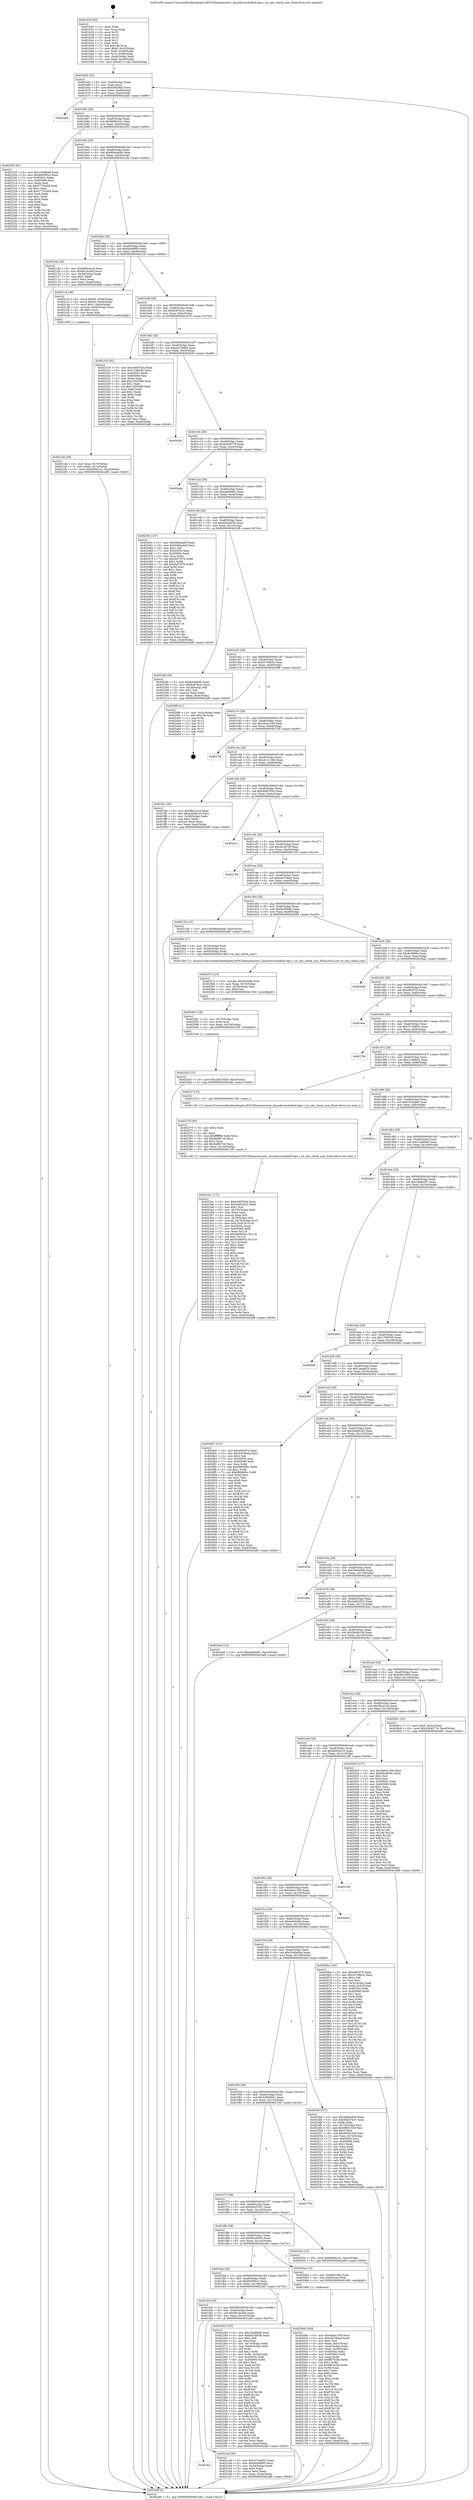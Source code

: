 digraph "0x401b30" {
  label = "0x401b30 (/mnt/c/Users/mathe/Desktop/tcc/POCII/binaries/extr_linuxdrivershidhid-alps.c_t4_calc_check_sum_Final-ollvm.out::main(0))"
  labelloc = "t"
  node[shape=record]

  Entry [label="",width=0.3,height=0.3,shape=circle,fillcolor=black,style=filled]
  "0x401b62" [label="{
     0x401b62 [32]\l
     | [instrs]\l
     &nbsp;&nbsp;0x401b62 \<+6\>: mov -0xa4(%rbp),%eax\l
     &nbsp;&nbsp;0x401b68 \<+2\>: mov %eax,%ecx\l
     &nbsp;&nbsp;0x401b6a \<+6\>: sub $0x82f628d3,%ecx\l
     &nbsp;&nbsp;0x401b70 \<+6\>: mov %eax,-0xa8(%rbp)\l
     &nbsp;&nbsp;0x401b76 \<+6\>: mov %ecx,-0xac(%rbp)\l
     &nbsp;&nbsp;0x401b7c \<+6\>: je 0000000000402ab0 \<main+0xf80\>\l
  }"]
  "0x402ab0" [label="{
     0x402ab0\l
  }", style=dashed]
  "0x401b82" [label="{
     0x401b82 [28]\l
     | [instrs]\l
     &nbsp;&nbsp;0x401b82 \<+5\>: jmp 0000000000401b87 \<main+0x57\>\l
     &nbsp;&nbsp;0x401b87 \<+6\>: mov -0xa8(%rbp),%eax\l
     &nbsp;&nbsp;0x401b8d \<+5\>: sub $0x86f4b1e1,%eax\l
     &nbsp;&nbsp;0x401b92 \<+6\>: mov %eax,-0xb0(%rbp)\l
     &nbsp;&nbsp;0x401b98 \<+6\>: je 0000000000402205 \<main+0x6d5\>\l
  }"]
  Exit [label="",width=0.3,height=0.3,shape=circle,fillcolor=black,style=filled,peripheries=2]
  "0x402205" [label="{
     0x402205 [91]\l
     | [instrs]\l
     &nbsp;&nbsp;0x402205 \<+5\>: mov $0x15adfba8,%eax\l
     &nbsp;&nbsp;0x40220a \<+5\>: mov $0x60d5f91e,%ecx\l
     &nbsp;&nbsp;0x40220f \<+7\>: mov 0x40505c,%edx\l
     &nbsp;&nbsp;0x402216 \<+7\>: mov 0x405060,%esi\l
     &nbsp;&nbsp;0x40221d \<+2\>: mov %edx,%edi\l
     &nbsp;&nbsp;0x40221f \<+6\>: sub $0x57702408,%edi\l
     &nbsp;&nbsp;0x402225 \<+3\>: sub $0x1,%edi\l
     &nbsp;&nbsp;0x402228 \<+6\>: add $0x57702408,%edi\l
     &nbsp;&nbsp;0x40222e \<+3\>: imul %edi,%edx\l
     &nbsp;&nbsp;0x402231 \<+3\>: and $0x1,%edx\l
     &nbsp;&nbsp;0x402234 \<+3\>: cmp $0x0,%edx\l
     &nbsp;&nbsp;0x402237 \<+4\>: sete %r8b\l
     &nbsp;&nbsp;0x40223b \<+3\>: cmp $0xa,%esi\l
     &nbsp;&nbsp;0x40223e \<+4\>: setl %r9b\l
     &nbsp;&nbsp;0x402242 \<+3\>: mov %r8b,%r10b\l
     &nbsp;&nbsp;0x402245 \<+3\>: and %r9b,%r10b\l
     &nbsp;&nbsp;0x402248 \<+3\>: xor %r9b,%r8b\l
     &nbsp;&nbsp;0x40224b \<+3\>: or %r8b,%r10b\l
     &nbsp;&nbsp;0x40224e \<+4\>: test $0x1,%r10b\l
     &nbsp;&nbsp;0x402252 \<+3\>: cmovne %ecx,%eax\l
     &nbsp;&nbsp;0x402255 \<+6\>: mov %eax,-0xa4(%rbp)\l
     &nbsp;&nbsp;0x40225b \<+5\>: jmp 0000000000402af8 \<main+0xfc8\>\l
  }"]
  "0x401b9e" [label="{
     0x401b9e [28]\l
     | [instrs]\l
     &nbsp;&nbsp;0x401b9e \<+5\>: jmp 0000000000401ba3 \<main+0x73\>\l
     &nbsp;&nbsp;0x401ba3 \<+6\>: mov -0xa8(%rbp),%eax\l
     &nbsp;&nbsp;0x401ba9 \<+5\>: sub $0x96dca6d6,%eax\l
     &nbsp;&nbsp;0x401bae \<+6\>: mov %eax,-0xb4(%rbp)\l
     &nbsp;&nbsp;0x401bb4 \<+6\>: je 000000000040216a \<main+0x63a\>\l
  }"]
  "0x4025a3" [label="{
     0x4025a3 [15]\l
     | [instrs]\l
     &nbsp;&nbsp;0x4025a3 \<+10\>: movl $0x2dd15926,-0xa4(%rbp)\l
     &nbsp;&nbsp;0x4025ad \<+5\>: jmp 0000000000402af8 \<main+0xfc8\>\l
  }"]
  "0x40216a" [label="{
     0x40216a [30]\l
     | [instrs]\l
     &nbsp;&nbsp;0x40216a \<+5\>: mov $0x46854a16,%eax\l
     &nbsp;&nbsp;0x40216f \<+5\>: mov $0x661dcd4b,%ecx\l
     &nbsp;&nbsp;0x402174 \<+3\>: mov -0x34(%rbp),%edx\l
     &nbsp;&nbsp;0x402177 \<+3\>: cmp $0x1,%edx\l
     &nbsp;&nbsp;0x40217a \<+3\>: cmovl %ecx,%eax\l
     &nbsp;&nbsp;0x40217d \<+6\>: mov %eax,-0xa4(%rbp)\l
     &nbsp;&nbsp;0x402183 \<+5\>: jmp 0000000000402af8 \<main+0xfc8\>\l
  }"]
  "0x401bba" [label="{
     0x401bba [28]\l
     | [instrs]\l
     &nbsp;&nbsp;0x401bba \<+5\>: jmp 0000000000401bbf \<main+0x8f\>\l
     &nbsp;&nbsp;0x401bbf \<+6\>: mov -0xa8(%rbp),%eax\l
     &nbsp;&nbsp;0x401bc5 \<+5\>: sub $0x9a096f00,%eax\l
     &nbsp;&nbsp;0x401bca \<+6\>: mov %eax,-0xb8(%rbp)\l
     &nbsp;&nbsp;0x401bd0 \<+6\>: je 00000000004021c4 \<main+0x694\>\l
  }"]
  "0x402591" [label="{
     0x402591 [18]\l
     | [instrs]\l
     &nbsp;&nbsp;0x402591 \<+4\>: mov -0x70(%rbp),%rdx\l
     &nbsp;&nbsp;0x402595 \<+3\>: mov %rdx,%rdi\l
     &nbsp;&nbsp;0x402598 \<+6\>: mov %eax,-0x154(%rbp)\l
     &nbsp;&nbsp;0x40259e \<+5\>: call 0000000000401030 \<free@plt\>\l
     | [calls]\l
     &nbsp;&nbsp;0x401030 \{1\} (unknown)\l
  }"]
  "0x4021c4" [label="{
     0x4021c4 [39]\l
     | [instrs]\l
     &nbsp;&nbsp;0x4021c4 \<+8\>: movq $0x64,-0x58(%rbp)\l
     &nbsp;&nbsp;0x4021cc \<+8\>: movq $0x64,-0x60(%rbp)\l
     &nbsp;&nbsp;0x4021d4 \<+7\>: movl $0x1,-0x64(%rbp)\l
     &nbsp;&nbsp;0x4021db \<+4\>: movslq -0x64(%rbp),%rax\l
     &nbsp;&nbsp;0x4021df \<+4\>: shl $0x3,%rax\l
     &nbsp;&nbsp;0x4021e3 \<+3\>: mov %rax,%rdi\l
     &nbsp;&nbsp;0x4021e6 \<+5\>: call 0000000000401050 \<malloc@plt\>\l
     | [calls]\l
     &nbsp;&nbsp;0x401050 \{1\} (unknown)\l
  }"]
  "0x401bd6" [label="{
     0x401bd6 [28]\l
     | [instrs]\l
     &nbsp;&nbsp;0x401bd6 \<+5\>: jmp 0000000000401bdb \<main+0xab\>\l
     &nbsp;&nbsp;0x401bdb \<+6\>: mov -0xa8(%rbp),%eax\l
     &nbsp;&nbsp;0x401be1 \<+5\>: sub $0x9c876cec,%eax\l
     &nbsp;&nbsp;0x401be6 \<+6\>: mov %eax,-0xbc(%rbp)\l
     &nbsp;&nbsp;0x401bec \<+6\>: je 0000000000402319 \<main+0x7e9\>\l
  }"]
  "0x40257a" [label="{
     0x40257a [23]\l
     | [instrs]\l
     &nbsp;&nbsp;0x40257a \<+10\>: movabs $0x4030d6,%rdi\l
     &nbsp;&nbsp;0x402584 \<+3\>: mov %eax,-0x78(%rbp)\l
     &nbsp;&nbsp;0x402587 \<+3\>: mov -0x78(%rbp),%esi\l
     &nbsp;&nbsp;0x40258a \<+2\>: mov $0x0,%al\l
     &nbsp;&nbsp;0x40258c \<+5\>: call 0000000000401040 \<printf@plt\>\l
     | [calls]\l
     &nbsp;&nbsp;0x401040 \{1\} (unknown)\l
  }"]
  "0x402319" [label="{
     0x402319 [91]\l
     | [instrs]\l
     &nbsp;&nbsp;0x402319 \<+5\>: mov $0xcb9d7634,%eax\l
     &nbsp;&nbsp;0x40231e \<+5\>: mov $0x110e9cf2,%ecx\l
     &nbsp;&nbsp;0x402323 \<+7\>: mov 0x40505c,%edx\l
     &nbsp;&nbsp;0x40232a \<+7\>: mov 0x405060,%esi\l
     &nbsp;&nbsp;0x402331 \<+2\>: mov %edx,%edi\l
     &nbsp;&nbsp;0x402333 \<+6\>: add $0x13f20388,%edi\l
     &nbsp;&nbsp;0x402339 \<+3\>: sub $0x1,%edi\l
     &nbsp;&nbsp;0x40233c \<+6\>: sub $0x13f20388,%edi\l
     &nbsp;&nbsp;0x402342 \<+3\>: imul %edi,%edx\l
     &nbsp;&nbsp;0x402345 \<+3\>: and $0x1,%edx\l
     &nbsp;&nbsp;0x402348 \<+3\>: cmp $0x0,%edx\l
     &nbsp;&nbsp;0x40234b \<+4\>: sete %r8b\l
     &nbsp;&nbsp;0x40234f \<+3\>: cmp $0xa,%esi\l
     &nbsp;&nbsp;0x402352 \<+4\>: setl %r9b\l
     &nbsp;&nbsp;0x402356 \<+3\>: mov %r8b,%r10b\l
     &nbsp;&nbsp;0x402359 \<+3\>: and %r9b,%r10b\l
     &nbsp;&nbsp;0x40235c \<+3\>: xor %r9b,%r8b\l
     &nbsp;&nbsp;0x40235f \<+3\>: or %r8b,%r10b\l
     &nbsp;&nbsp;0x402362 \<+4\>: test $0x1,%r10b\l
     &nbsp;&nbsp;0x402366 \<+3\>: cmovne %ecx,%eax\l
     &nbsp;&nbsp;0x402369 \<+6\>: mov %eax,-0xa4(%rbp)\l
     &nbsp;&nbsp;0x40236f \<+5\>: jmp 0000000000402af8 \<main+0xfc8\>\l
  }"]
  "0x401bf2" [label="{
     0x401bf2 [28]\l
     | [instrs]\l
     &nbsp;&nbsp;0x401bf2 \<+5\>: jmp 0000000000401bf7 \<main+0xc7\>\l
     &nbsp;&nbsp;0x401bf7 \<+6\>: mov -0xa8(%rbp),%eax\l
     &nbsp;&nbsp;0x401bfd \<+5\>: sub $0xa2e79d9d,%eax\l
     &nbsp;&nbsp;0x401c02 \<+6\>: mov %eax,-0xc0(%rbp)\l
     &nbsp;&nbsp;0x401c08 \<+6\>: je 0000000000402626 \<main+0xaf6\>\l
  }"]
  "0x4023a1" [label="{
     0x4023a1 [172]\l
     | [instrs]\l
     &nbsp;&nbsp;0x4023a1 \<+5\>: mov $0xcb9d7634,%ecx\l
     &nbsp;&nbsp;0x4023a6 \<+5\>: mov $0x2a602522,%edx\l
     &nbsp;&nbsp;0x4023ab \<+3\>: mov $0x1,%sil\l
     &nbsp;&nbsp;0x4023ae \<+6\>: mov -0x150(%rbp),%edi\l
     &nbsp;&nbsp;0x4023b4 \<+3\>: imul %eax,%edi\l
     &nbsp;&nbsp;0x4023b7 \<+3\>: movslq %edi,%r8\l
     &nbsp;&nbsp;0x4023ba \<+4\>: mov -0x70(%rbp),%r9\l
     &nbsp;&nbsp;0x4023be \<+4\>: movslq -0x74(%rbp),%r10\l
     &nbsp;&nbsp;0x4023c2 \<+4\>: mov %r8,(%r9,%r10,8)\l
     &nbsp;&nbsp;0x4023c6 \<+7\>: mov 0x40505c,%eax\l
     &nbsp;&nbsp;0x4023cd \<+7\>: mov 0x405060,%edi\l
     &nbsp;&nbsp;0x4023d4 \<+3\>: mov %eax,%r11d\l
     &nbsp;&nbsp;0x4023d7 \<+7\>: sub $0x5ed80b2c,%r11d\l
     &nbsp;&nbsp;0x4023de \<+4\>: sub $0x1,%r11d\l
     &nbsp;&nbsp;0x4023e2 \<+7\>: add $0x5ed80b2c,%r11d\l
     &nbsp;&nbsp;0x4023e9 \<+4\>: imul %r11d,%eax\l
     &nbsp;&nbsp;0x4023ed \<+3\>: and $0x1,%eax\l
     &nbsp;&nbsp;0x4023f0 \<+3\>: cmp $0x0,%eax\l
     &nbsp;&nbsp;0x4023f3 \<+3\>: sete %bl\l
     &nbsp;&nbsp;0x4023f6 \<+3\>: cmp $0xa,%edi\l
     &nbsp;&nbsp;0x4023f9 \<+4\>: setl %r14b\l
     &nbsp;&nbsp;0x4023fd \<+3\>: mov %bl,%r15b\l
     &nbsp;&nbsp;0x402400 \<+4\>: xor $0xff,%r15b\l
     &nbsp;&nbsp;0x402404 \<+3\>: mov %r14b,%r12b\l
     &nbsp;&nbsp;0x402407 \<+4\>: xor $0xff,%r12b\l
     &nbsp;&nbsp;0x40240b \<+4\>: xor $0x1,%sil\l
     &nbsp;&nbsp;0x40240f \<+3\>: mov %r15b,%r13b\l
     &nbsp;&nbsp;0x402412 \<+4\>: and $0xff,%r13b\l
     &nbsp;&nbsp;0x402416 \<+3\>: and %sil,%bl\l
     &nbsp;&nbsp;0x402419 \<+3\>: mov %r12b,%al\l
     &nbsp;&nbsp;0x40241c \<+2\>: and $0xff,%al\l
     &nbsp;&nbsp;0x40241e \<+3\>: and %sil,%r14b\l
     &nbsp;&nbsp;0x402421 \<+3\>: or %bl,%r13b\l
     &nbsp;&nbsp;0x402424 \<+3\>: or %r14b,%al\l
     &nbsp;&nbsp;0x402427 \<+3\>: xor %al,%r13b\l
     &nbsp;&nbsp;0x40242a \<+3\>: or %r12b,%r15b\l
     &nbsp;&nbsp;0x40242d \<+4\>: xor $0xff,%r15b\l
     &nbsp;&nbsp;0x402431 \<+4\>: or $0x1,%sil\l
     &nbsp;&nbsp;0x402435 \<+3\>: and %sil,%r15b\l
     &nbsp;&nbsp;0x402438 \<+3\>: or %r15b,%r13b\l
     &nbsp;&nbsp;0x40243b \<+4\>: test $0x1,%r13b\l
     &nbsp;&nbsp;0x40243f \<+3\>: cmovne %edx,%ecx\l
     &nbsp;&nbsp;0x402442 \<+6\>: mov %ecx,-0xa4(%rbp)\l
     &nbsp;&nbsp;0x402448 \<+5\>: jmp 0000000000402af8 \<main+0xfc8\>\l
  }"]
  "0x402626" [label="{
     0x402626\l
  }", style=dashed]
  "0x401c0e" [label="{
     0x401c0e [28]\l
     | [instrs]\l
     &nbsp;&nbsp;0x401c0e \<+5\>: jmp 0000000000401c13 \<main+0xe3\>\l
     &nbsp;&nbsp;0x401c13 \<+6\>: mov -0xa8(%rbp),%eax\l
     &nbsp;&nbsp;0x401c19 \<+5\>: sub $0xaa50d719,%eax\l
     &nbsp;&nbsp;0x401c1e \<+6\>: mov %eax,-0xc4(%rbp)\l
     &nbsp;&nbsp;0x401c24 \<+6\>: je 0000000000402ada \<main+0xfaa\>\l
  }"]
  "0x402379" [label="{
     0x402379 [40]\l
     | [instrs]\l
     &nbsp;&nbsp;0x402379 \<+5\>: mov $0x2,%ecx\l
     &nbsp;&nbsp;0x40237e \<+1\>: cltd\l
     &nbsp;&nbsp;0x40237f \<+2\>: idiv %ecx\l
     &nbsp;&nbsp;0x402381 \<+6\>: imul $0xfffffffe,%edx,%ecx\l
     &nbsp;&nbsp;0x402387 \<+6\>: sub $0x8af9b7cd,%ecx\l
     &nbsp;&nbsp;0x40238d \<+3\>: add $0x1,%ecx\l
     &nbsp;&nbsp;0x402390 \<+6\>: add $0x8af9b7cd,%ecx\l
     &nbsp;&nbsp;0x402396 \<+6\>: mov %ecx,-0x150(%rbp)\l
     &nbsp;&nbsp;0x40239c \<+5\>: call 0000000000401160 \<next_i\>\l
     | [calls]\l
     &nbsp;&nbsp;0x401160 \{1\} (/mnt/c/Users/mathe/Desktop/tcc/POCII/binaries/extr_linuxdrivershidhid-alps.c_t4_calc_check_sum_Final-ollvm.out::next_i)\l
  }"]
  "0x402ada" [label="{
     0x402ada\l
  }", style=dashed]
  "0x401c2a" [label="{
     0x401c2a [28]\l
     | [instrs]\l
     &nbsp;&nbsp;0x401c2a \<+5\>: jmp 0000000000401c2f \<main+0xff\>\l
     &nbsp;&nbsp;0x401c2f \<+6\>: mov -0xa8(%rbp),%eax\l
     &nbsp;&nbsp;0x401c35 \<+5\>: sub $0xafab9401,%eax\l
     &nbsp;&nbsp;0x401c3a \<+6\>: mov %eax,-0xc8(%rbp)\l
     &nbsp;&nbsp;0x401c40 \<+6\>: je 000000000040245c \<main+0x92c\>\l
  }"]
  "0x4021eb" [label="{
     0x4021eb [26]\l
     | [instrs]\l
     &nbsp;&nbsp;0x4021eb \<+4\>: mov %rax,-0x70(%rbp)\l
     &nbsp;&nbsp;0x4021ef \<+7\>: movl $0x0,-0x74(%rbp)\l
     &nbsp;&nbsp;0x4021f6 \<+10\>: movl $0x86f4b1e1,-0xa4(%rbp)\l
     &nbsp;&nbsp;0x402200 \<+5\>: jmp 0000000000402af8 \<main+0xfc8\>\l
  }"]
  "0x40245c" [label="{
     0x40245c [147]\l
     | [instrs]\l
     &nbsp;&nbsp;0x40245c \<+5\>: mov $0x2664a490,%eax\l
     &nbsp;&nbsp;0x402461 \<+5\>: mov $0x50d0a4bd,%ecx\l
     &nbsp;&nbsp;0x402466 \<+2\>: mov $0x1,%dl\l
     &nbsp;&nbsp;0x402468 \<+7\>: mov 0x40505c,%esi\l
     &nbsp;&nbsp;0x40246f \<+7\>: mov 0x405060,%edi\l
     &nbsp;&nbsp;0x402476 \<+3\>: mov %esi,%r8d\l
     &nbsp;&nbsp;0x402479 \<+7\>: sub $0x2bf72f7b,%r8d\l
     &nbsp;&nbsp;0x402480 \<+4\>: sub $0x1,%r8d\l
     &nbsp;&nbsp;0x402484 \<+7\>: add $0x2bf72f7b,%r8d\l
     &nbsp;&nbsp;0x40248b \<+4\>: imul %r8d,%esi\l
     &nbsp;&nbsp;0x40248f \<+3\>: and $0x1,%esi\l
     &nbsp;&nbsp;0x402492 \<+3\>: cmp $0x0,%esi\l
     &nbsp;&nbsp;0x402495 \<+4\>: sete %r9b\l
     &nbsp;&nbsp;0x402499 \<+3\>: cmp $0xa,%edi\l
     &nbsp;&nbsp;0x40249c \<+4\>: setl %r10b\l
     &nbsp;&nbsp;0x4024a0 \<+3\>: mov %r9b,%r11b\l
     &nbsp;&nbsp;0x4024a3 \<+4\>: xor $0xff,%r11b\l
     &nbsp;&nbsp;0x4024a7 \<+3\>: mov %r10b,%bl\l
     &nbsp;&nbsp;0x4024aa \<+3\>: xor $0xff,%bl\l
     &nbsp;&nbsp;0x4024ad \<+3\>: xor $0x1,%dl\l
     &nbsp;&nbsp;0x4024b0 \<+3\>: mov %r11b,%r14b\l
     &nbsp;&nbsp;0x4024b3 \<+4\>: and $0xff,%r14b\l
     &nbsp;&nbsp;0x4024b7 \<+3\>: and %dl,%r9b\l
     &nbsp;&nbsp;0x4024ba \<+3\>: mov %bl,%r15b\l
     &nbsp;&nbsp;0x4024bd \<+4\>: and $0xff,%r15b\l
     &nbsp;&nbsp;0x4024c1 \<+3\>: and %dl,%r10b\l
     &nbsp;&nbsp;0x4024c4 \<+3\>: or %r9b,%r14b\l
     &nbsp;&nbsp;0x4024c7 \<+3\>: or %r10b,%r15b\l
     &nbsp;&nbsp;0x4024ca \<+3\>: xor %r15b,%r14b\l
     &nbsp;&nbsp;0x4024cd \<+3\>: or %bl,%r11b\l
     &nbsp;&nbsp;0x4024d0 \<+4\>: xor $0xff,%r11b\l
     &nbsp;&nbsp;0x4024d4 \<+3\>: or $0x1,%dl\l
     &nbsp;&nbsp;0x4024d7 \<+3\>: and %dl,%r11b\l
     &nbsp;&nbsp;0x4024da \<+3\>: or %r11b,%r14b\l
     &nbsp;&nbsp;0x4024dd \<+4\>: test $0x1,%r14b\l
     &nbsp;&nbsp;0x4024e1 \<+3\>: cmovne %ecx,%eax\l
     &nbsp;&nbsp;0x4024e4 \<+6\>: mov %eax,-0xa4(%rbp)\l
     &nbsp;&nbsp;0x4024ea \<+5\>: jmp 0000000000402af8 \<main+0xfc8\>\l
  }"]
  "0x401c46" [label="{
     0x401c46 [28]\l
     | [instrs]\l
     &nbsp;&nbsp;0x401c46 \<+5\>: jmp 0000000000401c4b \<main+0x11b\>\l
     &nbsp;&nbsp;0x401c4b \<+6\>: mov -0xa8(%rbp),%eax\l
     &nbsp;&nbsp;0x401c51 \<+5\>: sub $0xb02de03b,%eax\l
     &nbsp;&nbsp;0x401c56 \<+6\>: mov %eax,-0xcc(%rbp)\l
     &nbsp;&nbsp;0x401c5c \<+6\>: je 00000000004022fb \<main+0x7cb\>\l
  }"]
  "0x401fe2" [label="{
     0x401fe2\l
  }", style=dashed]
  "0x4022fb" [label="{
     0x4022fb [30]\l
     | [instrs]\l
     &nbsp;&nbsp;0x4022fb \<+5\>: mov $0xfce56b6b,%eax\l
     &nbsp;&nbsp;0x402300 \<+5\>: mov $0x9c876cec,%ecx\l
     &nbsp;&nbsp;0x402305 \<+3\>: mov -0x2d(%rbp),%dl\l
     &nbsp;&nbsp;0x402308 \<+3\>: test $0x1,%dl\l
     &nbsp;&nbsp;0x40230b \<+3\>: cmovne %ecx,%eax\l
     &nbsp;&nbsp;0x40230e \<+6\>: mov %eax,-0xa4(%rbp)\l
     &nbsp;&nbsp;0x402314 \<+5\>: jmp 0000000000402af8 \<main+0xfc8\>\l
  }"]
  "0x401c62" [label="{
     0x401c62 [28]\l
     | [instrs]\l
     &nbsp;&nbsp;0x401c62 \<+5\>: jmp 0000000000401c67 \<main+0x137\>\l
     &nbsp;&nbsp;0x401c67 \<+6\>: mov -0xa8(%rbp),%eax\l
     &nbsp;&nbsp;0x401c6d \<+5\>: sub $0xc0708b3c,%eax\l
     &nbsp;&nbsp;0x401c72 \<+6\>: mov %eax,-0xd0(%rbp)\l
     &nbsp;&nbsp;0x401c78 \<+6\>: je 00000000004029f9 \<main+0xec9\>\l
  }"]
  "0x4021a6" [label="{
     0x4021a6 [30]\l
     | [instrs]\l
     &nbsp;&nbsp;0x4021a6 \<+5\>: mov $0x1074e832,%eax\l
     &nbsp;&nbsp;0x4021ab \<+5\>: mov $0x9a096f00,%ecx\l
     &nbsp;&nbsp;0x4021b0 \<+3\>: mov -0x34(%rbp),%edx\l
     &nbsp;&nbsp;0x4021b3 \<+3\>: cmp $0x0,%edx\l
     &nbsp;&nbsp;0x4021b6 \<+3\>: cmove %ecx,%eax\l
     &nbsp;&nbsp;0x4021b9 \<+6\>: mov %eax,-0xa4(%rbp)\l
     &nbsp;&nbsp;0x4021bf \<+5\>: jmp 0000000000402af8 \<main+0xfc8\>\l
  }"]
  "0x4029f9" [label="{
     0x4029f9 [21]\l
     | [instrs]\l
     &nbsp;&nbsp;0x4029f9 \<+3\>: mov -0x2c(%rbp),%eax\l
     &nbsp;&nbsp;0x4029fc \<+7\>: add $0x148,%rsp\l
     &nbsp;&nbsp;0x402a03 \<+1\>: pop %rbx\l
     &nbsp;&nbsp;0x402a04 \<+2\>: pop %r12\l
     &nbsp;&nbsp;0x402a06 \<+2\>: pop %r13\l
     &nbsp;&nbsp;0x402a08 \<+2\>: pop %r14\l
     &nbsp;&nbsp;0x402a0a \<+2\>: pop %r15\l
     &nbsp;&nbsp;0x402a0c \<+1\>: pop %rbp\l
     &nbsp;&nbsp;0x402a0d \<+1\>: ret\l
  }"]
  "0x401c7e" [label="{
     0x401c7e [28]\l
     | [instrs]\l
     &nbsp;&nbsp;0x401c7e \<+5\>: jmp 0000000000401c83 \<main+0x153\>\l
     &nbsp;&nbsp;0x401c83 \<+6\>: mov -0xa8(%rbp),%eax\l
     &nbsp;&nbsp;0x401c89 \<+5\>: sub $0xc5ea1240,%eax\l
     &nbsp;&nbsp;0x401c8e \<+6\>: mov %eax,-0xd4(%rbp)\l
     &nbsp;&nbsp;0x401c94 \<+6\>: je 00000000004027bf \<main+0xc8f\>\l
  }"]
  "0x401fc6" [label="{
     0x401fc6 [28]\l
     | [instrs]\l
     &nbsp;&nbsp;0x401fc6 \<+5\>: jmp 0000000000401fcb \<main+0x49b\>\l
     &nbsp;&nbsp;0x401fcb \<+6\>: mov -0xa8(%rbp),%eax\l
     &nbsp;&nbsp;0x401fd1 \<+5\>: sub $0x661dcd4b,%eax\l
     &nbsp;&nbsp;0x401fd6 \<+6\>: mov %eax,-0x14c(%rbp)\l
     &nbsp;&nbsp;0x401fdc \<+6\>: je 00000000004021a6 \<main+0x676\>\l
  }"]
  "0x4027bf" [label="{
     0x4027bf\l
  }", style=dashed]
  "0x401c9a" [label="{
     0x401c9a [28]\l
     | [instrs]\l
     &nbsp;&nbsp;0x401c9a \<+5\>: jmp 0000000000401c9f \<main+0x16f\>\l
     &nbsp;&nbsp;0x401c9f \<+6\>: mov -0xa8(%rbp),%eax\l
     &nbsp;&nbsp;0x401ca5 \<+5\>: sub $0xc611134b,%eax\l
     &nbsp;&nbsp;0x401caa \<+6\>: mov %eax,-0xd8(%rbp)\l
     &nbsp;&nbsp;0x401cb0 \<+6\>: je 0000000000401fec \<main+0x4bc\>\l
  }"]
  "0x402260" [label="{
     0x402260 [155]\l
     | [instrs]\l
     &nbsp;&nbsp;0x402260 \<+5\>: mov $0x15adfba8,%eax\l
     &nbsp;&nbsp;0x402265 \<+5\>: mov $0xb02de03b,%ecx\l
     &nbsp;&nbsp;0x40226a \<+2\>: mov $0x1,%dl\l
     &nbsp;&nbsp;0x40226c \<+2\>: xor %esi,%esi\l
     &nbsp;&nbsp;0x40226e \<+3\>: mov -0x74(%rbp),%edi\l
     &nbsp;&nbsp;0x402271 \<+3\>: cmp -0x64(%rbp),%edi\l
     &nbsp;&nbsp;0x402274 \<+4\>: setl %r8b\l
     &nbsp;&nbsp;0x402278 \<+4\>: and $0x1,%r8b\l
     &nbsp;&nbsp;0x40227c \<+4\>: mov %r8b,-0x2d(%rbp)\l
     &nbsp;&nbsp;0x402280 \<+7\>: mov 0x40505c,%edi\l
     &nbsp;&nbsp;0x402287 \<+8\>: mov 0x405060,%r9d\l
     &nbsp;&nbsp;0x40228f \<+3\>: sub $0x1,%esi\l
     &nbsp;&nbsp;0x402292 \<+3\>: mov %edi,%r10d\l
     &nbsp;&nbsp;0x402295 \<+3\>: add %esi,%r10d\l
     &nbsp;&nbsp;0x402298 \<+4\>: imul %r10d,%edi\l
     &nbsp;&nbsp;0x40229c \<+3\>: and $0x1,%edi\l
     &nbsp;&nbsp;0x40229f \<+3\>: cmp $0x0,%edi\l
     &nbsp;&nbsp;0x4022a2 \<+4\>: sete %r8b\l
     &nbsp;&nbsp;0x4022a6 \<+4\>: cmp $0xa,%r9d\l
     &nbsp;&nbsp;0x4022aa \<+4\>: setl %r11b\l
     &nbsp;&nbsp;0x4022ae \<+3\>: mov %r8b,%bl\l
     &nbsp;&nbsp;0x4022b1 \<+3\>: xor $0xff,%bl\l
     &nbsp;&nbsp;0x4022b4 \<+3\>: mov %r11b,%r14b\l
     &nbsp;&nbsp;0x4022b7 \<+4\>: xor $0xff,%r14b\l
     &nbsp;&nbsp;0x4022bb \<+3\>: xor $0x1,%dl\l
     &nbsp;&nbsp;0x4022be \<+3\>: mov %bl,%r15b\l
     &nbsp;&nbsp;0x4022c1 \<+4\>: and $0xff,%r15b\l
     &nbsp;&nbsp;0x4022c5 \<+3\>: and %dl,%r8b\l
     &nbsp;&nbsp;0x4022c8 \<+3\>: mov %r14b,%r12b\l
     &nbsp;&nbsp;0x4022cb \<+4\>: and $0xff,%r12b\l
     &nbsp;&nbsp;0x4022cf \<+3\>: and %dl,%r11b\l
     &nbsp;&nbsp;0x4022d2 \<+3\>: or %r8b,%r15b\l
     &nbsp;&nbsp;0x4022d5 \<+3\>: or %r11b,%r12b\l
     &nbsp;&nbsp;0x4022d8 \<+3\>: xor %r12b,%r15b\l
     &nbsp;&nbsp;0x4022db \<+3\>: or %r14b,%bl\l
     &nbsp;&nbsp;0x4022de \<+3\>: xor $0xff,%bl\l
     &nbsp;&nbsp;0x4022e1 \<+3\>: or $0x1,%dl\l
     &nbsp;&nbsp;0x4022e4 \<+2\>: and %dl,%bl\l
     &nbsp;&nbsp;0x4022e6 \<+3\>: or %bl,%r15b\l
     &nbsp;&nbsp;0x4022e9 \<+4\>: test $0x1,%r15b\l
     &nbsp;&nbsp;0x4022ed \<+3\>: cmovne %ecx,%eax\l
     &nbsp;&nbsp;0x4022f0 \<+6\>: mov %eax,-0xa4(%rbp)\l
     &nbsp;&nbsp;0x4022f6 \<+5\>: jmp 0000000000402af8 \<main+0xfc8\>\l
  }"]
  "0x401fec" [label="{
     0x401fec [30]\l
     | [instrs]\l
     &nbsp;&nbsp;0x401fec \<+5\>: mov $0x3fec21e4,%eax\l
     &nbsp;&nbsp;0x401ff1 \<+5\>: mov $0x248d81e5,%ecx\l
     &nbsp;&nbsp;0x401ff6 \<+3\>: mov -0x38(%rbp),%edx\l
     &nbsp;&nbsp;0x401ff9 \<+3\>: cmp $0x2,%edx\l
     &nbsp;&nbsp;0x401ffc \<+3\>: cmovne %ecx,%eax\l
     &nbsp;&nbsp;0x401fff \<+6\>: mov %eax,-0xa4(%rbp)\l
     &nbsp;&nbsp;0x402005 \<+5\>: jmp 0000000000402af8 \<main+0xfc8\>\l
  }"]
  "0x401cb6" [label="{
     0x401cb6 [28]\l
     | [instrs]\l
     &nbsp;&nbsp;0x401cb6 \<+5\>: jmp 0000000000401cbb \<main+0x18b\>\l
     &nbsp;&nbsp;0x401cbb \<+6\>: mov -0xa8(%rbp),%eax\l
     &nbsp;&nbsp;0x401cc1 \<+5\>: sub $0xcb9d7634,%eax\l
     &nbsp;&nbsp;0x401cc6 \<+6\>: mov %eax,-0xdc(%rbp)\l
     &nbsp;&nbsp;0x401ccc \<+6\>: je 0000000000402a3c \<main+0xf0c\>\l
  }"]
  "0x402af8" [label="{
     0x402af8 [5]\l
     | [instrs]\l
     &nbsp;&nbsp;0x402af8 \<+5\>: jmp 0000000000401b62 \<main+0x32\>\l
  }"]
  "0x401b30" [label="{
     0x401b30 [50]\l
     | [instrs]\l
     &nbsp;&nbsp;0x401b30 \<+1\>: push %rbp\l
     &nbsp;&nbsp;0x401b31 \<+3\>: mov %rsp,%rbp\l
     &nbsp;&nbsp;0x401b34 \<+2\>: push %r15\l
     &nbsp;&nbsp;0x401b36 \<+2\>: push %r14\l
     &nbsp;&nbsp;0x401b38 \<+2\>: push %r13\l
     &nbsp;&nbsp;0x401b3a \<+2\>: push %r12\l
     &nbsp;&nbsp;0x401b3c \<+1\>: push %rbx\l
     &nbsp;&nbsp;0x401b3d \<+7\>: sub $0x148,%rsp\l
     &nbsp;&nbsp;0x401b44 \<+7\>: movl $0x0,-0x3c(%rbp)\l
     &nbsp;&nbsp;0x401b4b \<+3\>: mov %edi,-0x40(%rbp)\l
     &nbsp;&nbsp;0x401b4e \<+4\>: mov %rsi,-0x48(%rbp)\l
     &nbsp;&nbsp;0x401b52 \<+3\>: mov -0x40(%rbp),%edi\l
     &nbsp;&nbsp;0x401b55 \<+3\>: mov %edi,-0x38(%rbp)\l
     &nbsp;&nbsp;0x401b58 \<+10\>: movl $0xc611134b,-0xa4(%rbp)\l
  }"]
  "0x4020bb" [label="{
     0x4020bb [160]\l
     | [instrs]\l
     &nbsp;&nbsp;0x4020bb \<+5\>: mov $0x4ab41359,%ecx\l
     &nbsp;&nbsp;0x4020c0 \<+5\>: mov $0xe4e794ad,%edx\l
     &nbsp;&nbsp;0x4020c5 \<+3\>: mov $0x1,%sil\l
     &nbsp;&nbsp;0x4020c8 \<+3\>: mov %eax,-0x4c(%rbp)\l
     &nbsp;&nbsp;0x4020cb \<+3\>: mov -0x4c(%rbp),%eax\l
     &nbsp;&nbsp;0x4020ce \<+3\>: mov %eax,-0x34(%rbp)\l
     &nbsp;&nbsp;0x4020d1 \<+7\>: mov 0x40505c,%eax\l
     &nbsp;&nbsp;0x4020d8 \<+8\>: mov 0x405060,%r8d\l
     &nbsp;&nbsp;0x4020e0 \<+3\>: mov %eax,%r9d\l
     &nbsp;&nbsp;0x4020e3 \<+7\>: add $0xff47e29e,%r9d\l
     &nbsp;&nbsp;0x4020ea \<+4\>: sub $0x1,%r9d\l
     &nbsp;&nbsp;0x4020ee \<+7\>: sub $0xff47e29e,%r9d\l
     &nbsp;&nbsp;0x4020f5 \<+4\>: imul %r9d,%eax\l
     &nbsp;&nbsp;0x4020f9 \<+3\>: and $0x1,%eax\l
     &nbsp;&nbsp;0x4020fc \<+3\>: cmp $0x0,%eax\l
     &nbsp;&nbsp;0x4020ff \<+4\>: sete %r10b\l
     &nbsp;&nbsp;0x402103 \<+4\>: cmp $0xa,%r8d\l
     &nbsp;&nbsp;0x402107 \<+4\>: setl %r11b\l
     &nbsp;&nbsp;0x40210b \<+3\>: mov %r10b,%bl\l
     &nbsp;&nbsp;0x40210e \<+3\>: xor $0xff,%bl\l
     &nbsp;&nbsp;0x402111 \<+3\>: mov %r11b,%r14b\l
     &nbsp;&nbsp;0x402114 \<+4\>: xor $0xff,%r14b\l
     &nbsp;&nbsp;0x402118 \<+4\>: xor $0x1,%sil\l
     &nbsp;&nbsp;0x40211c \<+3\>: mov %bl,%r15b\l
     &nbsp;&nbsp;0x40211f \<+4\>: and $0xff,%r15b\l
     &nbsp;&nbsp;0x402123 \<+3\>: and %sil,%r10b\l
     &nbsp;&nbsp;0x402126 \<+3\>: mov %r14b,%r12b\l
     &nbsp;&nbsp;0x402129 \<+4\>: and $0xff,%r12b\l
     &nbsp;&nbsp;0x40212d \<+3\>: and %sil,%r11b\l
     &nbsp;&nbsp;0x402130 \<+3\>: or %r10b,%r15b\l
     &nbsp;&nbsp;0x402133 \<+3\>: or %r11b,%r12b\l
     &nbsp;&nbsp;0x402136 \<+3\>: xor %r12b,%r15b\l
     &nbsp;&nbsp;0x402139 \<+3\>: or %r14b,%bl\l
     &nbsp;&nbsp;0x40213c \<+3\>: xor $0xff,%bl\l
     &nbsp;&nbsp;0x40213f \<+4\>: or $0x1,%sil\l
     &nbsp;&nbsp;0x402143 \<+3\>: and %sil,%bl\l
     &nbsp;&nbsp;0x402146 \<+3\>: or %bl,%r15b\l
     &nbsp;&nbsp;0x402149 \<+4\>: test $0x1,%r15b\l
     &nbsp;&nbsp;0x40214d \<+3\>: cmovne %edx,%ecx\l
     &nbsp;&nbsp;0x402150 \<+6\>: mov %ecx,-0xa4(%rbp)\l
     &nbsp;&nbsp;0x402156 \<+5\>: jmp 0000000000402af8 \<main+0xfc8\>\l
  }"]
  "0x402a3c" [label="{
     0x402a3c\l
  }", style=dashed]
  "0x401cd2" [label="{
     0x401cd2 [28]\l
     | [instrs]\l
     &nbsp;&nbsp;0x401cd2 \<+5\>: jmp 0000000000401cd7 \<main+0x1a7\>\l
     &nbsp;&nbsp;0x401cd7 \<+6\>: mov -0xa8(%rbp),%eax\l
     &nbsp;&nbsp;0x401cdd \<+5\>: sub $0xcbcc87df,%eax\l
     &nbsp;&nbsp;0x401ce2 \<+6\>: mov %eax,-0xe0(%rbp)\l
     &nbsp;&nbsp;0x401ce8 \<+6\>: je 0000000000402749 \<main+0xc19\>\l
  }"]
  "0x401faa" [label="{
     0x401faa [28]\l
     | [instrs]\l
     &nbsp;&nbsp;0x401faa \<+5\>: jmp 0000000000401faf \<main+0x47f\>\l
     &nbsp;&nbsp;0x401faf \<+6\>: mov -0xa8(%rbp),%eax\l
     &nbsp;&nbsp;0x401fb5 \<+5\>: sub $0x60d5f91e,%eax\l
     &nbsp;&nbsp;0x401fba \<+6\>: mov %eax,-0x148(%rbp)\l
     &nbsp;&nbsp;0x401fc0 \<+6\>: je 0000000000402260 \<main+0x730\>\l
  }"]
  "0x402749" [label="{
     0x402749\l
  }", style=dashed]
  "0x401cee" [label="{
     0x401cee [28]\l
     | [instrs]\l
     &nbsp;&nbsp;0x401cee \<+5\>: jmp 0000000000401cf3 \<main+0x1c3\>\l
     &nbsp;&nbsp;0x401cf3 \<+6\>: mov -0xa8(%rbp),%eax\l
     &nbsp;&nbsp;0x401cf9 \<+5\>: sub $0xe4e794ad,%eax\l
     &nbsp;&nbsp;0x401cfe \<+6\>: mov %eax,-0xe4(%rbp)\l
     &nbsp;&nbsp;0x401d04 \<+6\>: je 000000000040215b \<main+0x62b\>\l
  }"]
  "0x4020ae" [label="{
     0x4020ae [13]\l
     | [instrs]\l
     &nbsp;&nbsp;0x4020ae \<+4\>: mov -0x48(%rbp),%rax\l
     &nbsp;&nbsp;0x4020b2 \<+4\>: mov 0x8(%rax),%rdi\l
     &nbsp;&nbsp;0x4020b6 \<+5\>: call 0000000000401060 \<atoi@plt\>\l
     | [calls]\l
     &nbsp;&nbsp;0x401060 \{1\} (unknown)\l
  }"]
  "0x40215b" [label="{
     0x40215b [15]\l
     | [instrs]\l
     &nbsp;&nbsp;0x40215b \<+10\>: movl $0x96dca6d6,-0xa4(%rbp)\l
     &nbsp;&nbsp;0x402165 \<+5\>: jmp 0000000000402af8 \<main+0xfc8\>\l
  }"]
  "0x401d0a" [label="{
     0x401d0a [28]\l
     | [instrs]\l
     &nbsp;&nbsp;0x401d0a \<+5\>: jmp 0000000000401d0f \<main+0x1df\>\l
     &nbsp;&nbsp;0x401d0f \<+6\>: mov -0xa8(%rbp),%eax\l
     &nbsp;&nbsp;0x401d15 \<+5\>: sub $0xfce56b6b,%eax\l
     &nbsp;&nbsp;0x401d1a \<+6\>: mov %eax,-0xe8(%rbp)\l
     &nbsp;&nbsp;0x401d20 \<+6\>: je 0000000000402569 \<main+0xa39\>\l
  }"]
  "0x401f8e" [label="{
     0x401f8e [28]\l
     | [instrs]\l
     &nbsp;&nbsp;0x401f8e \<+5\>: jmp 0000000000401f93 \<main+0x463\>\l
     &nbsp;&nbsp;0x401f93 \<+6\>: mov -0xa8(%rbp),%eax\l
     &nbsp;&nbsp;0x401f99 \<+5\>: sub $0x60cd939c,%eax\l
     &nbsp;&nbsp;0x401f9e \<+6\>: mov %eax,-0x144(%rbp)\l
     &nbsp;&nbsp;0x401fa4 \<+6\>: je 00000000004020ae \<main+0x57e\>\l
  }"]
  "0x402569" [label="{
     0x402569 [17]\l
     | [instrs]\l
     &nbsp;&nbsp;0x402569 \<+4\>: mov -0x70(%rbp),%rdi\l
     &nbsp;&nbsp;0x40256d \<+4\>: mov -0x58(%rbp),%rsi\l
     &nbsp;&nbsp;0x402571 \<+4\>: mov -0x60(%rbp),%rdx\l
     &nbsp;&nbsp;0x402575 \<+5\>: call 00000000004013b0 \<t4_calc_check_sum\>\l
     | [calls]\l
     &nbsp;&nbsp;0x4013b0 \{1\} (/mnt/c/Users/mathe/Desktop/tcc/POCII/binaries/extr_linuxdrivershidhid-alps.c_t4_calc_check_sum_Final-ollvm.out::t4_calc_check_sum)\l
  }"]
  "0x401d26" [label="{
     0x401d26 [28]\l
     | [instrs]\l
     &nbsp;&nbsp;0x401d26 \<+5\>: jmp 0000000000401d2b \<main+0x1fb\>\l
     &nbsp;&nbsp;0x401d2b \<+6\>: mov -0xa8(%rbp),%eax\l
     &nbsp;&nbsp;0x401d31 \<+5\>: sub $0x8e3698e,%eax\l
     &nbsp;&nbsp;0x401d36 \<+6\>: mov %eax,-0xec(%rbp)\l
     &nbsp;&nbsp;0x401d3c \<+6\>: je 00000000004026db \<main+0xbab\>\l
  }"]
  "0x40255a" [label="{
     0x40255a [15]\l
     | [instrs]\l
     &nbsp;&nbsp;0x40255a \<+10\>: movl $0x86f4b1e1,-0xa4(%rbp)\l
     &nbsp;&nbsp;0x402564 \<+5\>: jmp 0000000000402af8 \<main+0xfc8\>\l
  }"]
  "0x4026db" [label="{
     0x4026db\l
  }", style=dashed]
  "0x401d42" [label="{
     0x401d42 [28]\l
     | [instrs]\l
     &nbsp;&nbsp;0x401d42 \<+5\>: jmp 0000000000401d47 \<main+0x217\>\l
     &nbsp;&nbsp;0x401d47 \<+6\>: mov -0xa8(%rbp),%eax\l
     &nbsp;&nbsp;0x401d4d \<+5\>: sub $0xa902f7d,%eax\l
     &nbsp;&nbsp;0x401d52 \<+6\>: mov %eax,-0xf0(%rbp)\l
     &nbsp;&nbsp;0x401d58 \<+6\>: je 0000000000402aee \<main+0xfbe\>\l
  }"]
  "0x401f72" [label="{
     0x401f72 [28]\l
     | [instrs]\l
     &nbsp;&nbsp;0x401f72 \<+5\>: jmp 0000000000401f77 \<main+0x447\>\l
     &nbsp;&nbsp;0x401f77 \<+6\>: mov -0xa8(%rbp),%eax\l
     &nbsp;&nbsp;0x401f7d \<+5\>: sub $0x5d2d7437,%eax\l
     &nbsp;&nbsp;0x401f82 \<+6\>: mov %eax,-0x140(%rbp)\l
     &nbsp;&nbsp;0x401f88 \<+6\>: je 000000000040255a \<main+0xa2a\>\l
  }"]
  "0x402aee" [label="{
     0x402aee\l
  }", style=dashed]
  "0x401d5e" [label="{
     0x401d5e [28]\l
     | [instrs]\l
     &nbsp;&nbsp;0x401d5e \<+5\>: jmp 0000000000401d63 \<main+0x233\>\l
     &nbsp;&nbsp;0x401d63 \<+6\>: mov -0xa8(%rbp),%eax\l
     &nbsp;&nbsp;0x401d69 \<+5\>: sub $0x1074e832,%eax\l
     &nbsp;&nbsp;0x401d6e \<+6\>: mov %eax,-0xf4(%rbp)\l
     &nbsp;&nbsp;0x401d74 \<+6\>: je 00000000004027b0 \<main+0xc80\>\l
  }"]
  "0x402758" [label="{
     0x402758\l
  }", style=dashed]
  "0x4027b0" [label="{
     0x4027b0\l
  }", style=dashed]
  "0x401d7a" [label="{
     0x401d7a [28]\l
     | [instrs]\l
     &nbsp;&nbsp;0x401d7a \<+5\>: jmp 0000000000401d7f \<main+0x24f\>\l
     &nbsp;&nbsp;0x401d7f \<+6\>: mov -0xa8(%rbp),%eax\l
     &nbsp;&nbsp;0x401d85 \<+5\>: sub $0x110e9cf2,%eax\l
     &nbsp;&nbsp;0x401d8a \<+6\>: mov %eax,-0xf8(%rbp)\l
     &nbsp;&nbsp;0x401d90 \<+6\>: je 0000000000402374 \<main+0x844\>\l
  }"]
  "0x401f56" [label="{
     0x401f56 [28]\l
     | [instrs]\l
     &nbsp;&nbsp;0x401f56 \<+5\>: jmp 0000000000401f5b \<main+0x42b\>\l
     &nbsp;&nbsp;0x401f5b \<+6\>: mov -0xa8(%rbp),%eax\l
     &nbsp;&nbsp;0x401f61 \<+5\>: sub $0x540b8541,%eax\l
     &nbsp;&nbsp;0x401f66 \<+6\>: mov %eax,-0x13c(%rbp)\l
     &nbsp;&nbsp;0x401f6c \<+6\>: je 0000000000402758 \<main+0xc28\>\l
  }"]
  "0x402374" [label="{
     0x402374 [5]\l
     | [instrs]\l
     &nbsp;&nbsp;0x402374 \<+5\>: call 0000000000401160 \<next_i\>\l
     | [calls]\l
     &nbsp;&nbsp;0x401160 \{1\} (/mnt/c/Users/mathe/Desktop/tcc/POCII/binaries/extr_linuxdrivershidhid-alps.c_t4_calc_check_sum_Final-ollvm.out::next_i)\l
  }"]
  "0x401d96" [label="{
     0x401d96 [28]\l
     | [instrs]\l
     &nbsp;&nbsp;0x401d96 \<+5\>: jmp 0000000000401d9b \<main+0x26b\>\l
     &nbsp;&nbsp;0x401d9b \<+6\>: mov -0xa8(%rbp),%eax\l
     &nbsp;&nbsp;0x401da1 \<+5\>: sub $0x1505afe9,%eax\l
     &nbsp;&nbsp;0x401da6 \<+6\>: mov %eax,-0xfc(%rbp)\l
     &nbsp;&nbsp;0x401dac \<+6\>: je 000000000040281a \<main+0xcea\>\l
  }"]
  "0x4024ef" [label="{
     0x4024ef [107]\l
     | [instrs]\l
     &nbsp;&nbsp;0x4024ef \<+5\>: mov $0x2664a490,%eax\l
     &nbsp;&nbsp;0x4024f4 \<+5\>: mov $0x5d2d7437,%ecx\l
     &nbsp;&nbsp;0x4024f9 \<+2\>: xor %edx,%edx\l
     &nbsp;&nbsp;0x4024fb \<+3\>: mov -0x74(%rbp),%esi\l
     &nbsp;&nbsp;0x4024fe \<+6\>: add $0x680d1549,%esi\l
     &nbsp;&nbsp;0x402504 \<+3\>: add $0x1,%esi\l
     &nbsp;&nbsp;0x402507 \<+6\>: sub $0x680d1549,%esi\l
     &nbsp;&nbsp;0x40250d \<+3\>: mov %esi,-0x74(%rbp)\l
     &nbsp;&nbsp;0x402510 \<+7\>: mov 0x40505c,%esi\l
     &nbsp;&nbsp;0x402517 \<+7\>: mov 0x405060,%edi\l
     &nbsp;&nbsp;0x40251e \<+3\>: sub $0x1,%edx\l
     &nbsp;&nbsp;0x402521 \<+3\>: mov %esi,%r8d\l
     &nbsp;&nbsp;0x402524 \<+3\>: add %edx,%r8d\l
     &nbsp;&nbsp;0x402527 \<+4\>: imul %r8d,%esi\l
     &nbsp;&nbsp;0x40252b \<+3\>: and $0x1,%esi\l
     &nbsp;&nbsp;0x40252e \<+3\>: cmp $0x0,%esi\l
     &nbsp;&nbsp;0x402531 \<+4\>: sete %r9b\l
     &nbsp;&nbsp;0x402535 \<+3\>: cmp $0xa,%edi\l
     &nbsp;&nbsp;0x402538 \<+4\>: setl %r10b\l
     &nbsp;&nbsp;0x40253c \<+3\>: mov %r9b,%r11b\l
     &nbsp;&nbsp;0x40253f \<+3\>: and %r10b,%r11b\l
     &nbsp;&nbsp;0x402542 \<+3\>: xor %r10b,%r9b\l
     &nbsp;&nbsp;0x402545 \<+3\>: or %r9b,%r11b\l
     &nbsp;&nbsp;0x402548 \<+4\>: test $0x1,%r11b\l
     &nbsp;&nbsp;0x40254c \<+3\>: cmovne %ecx,%eax\l
     &nbsp;&nbsp;0x40254f \<+6\>: mov %eax,-0xa4(%rbp)\l
     &nbsp;&nbsp;0x402555 \<+5\>: jmp 0000000000402af8 \<main+0xfc8\>\l
  }"]
  "0x40281a" [label="{
     0x40281a\l
  }", style=dashed]
  "0x401db2" [label="{
     0x401db2 [28]\l
     | [instrs]\l
     &nbsp;&nbsp;0x401db2 \<+5\>: jmp 0000000000401db7 \<main+0x287\>\l
     &nbsp;&nbsp;0x401db7 \<+6\>: mov -0xa8(%rbp),%eax\l
     &nbsp;&nbsp;0x401dbd \<+5\>: sub $0x15adfba8,%eax\l
     &nbsp;&nbsp;0x401dc2 \<+6\>: mov %eax,-0x100(%rbp)\l
     &nbsp;&nbsp;0x401dc8 \<+6\>: je 0000000000402a2d \<main+0xefd\>\l
  }"]
  "0x401f3a" [label="{
     0x401f3a [28]\l
     | [instrs]\l
     &nbsp;&nbsp;0x401f3a \<+5\>: jmp 0000000000401f3f \<main+0x40f\>\l
     &nbsp;&nbsp;0x401f3f \<+6\>: mov -0xa8(%rbp),%eax\l
     &nbsp;&nbsp;0x401f45 \<+5\>: sub $0x50d0a4bd,%eax\l
     &nbsp;&nbsp;0x401f4a \<+6\>: mov %eax,-0x138(%rbp)\l
     &nbsp;&nbsp;0x401f50 \<+6\>: je 00000000004024ef \<main+0x9bf\>\l
  }"]
  "0x402a2d" [label="{
     0x402a2d\l
  }", style=dashed]
  "0x401dce" [label="{
     0x401dce [28]\l
     | [instrs]\l
     &nbsp;&nbsp;0x401dce \<+5\>: jmp 0000000000401dd3 \<main+0x2a3\>\l
     &nbsp;&nbsp;0x401dd3 \<+6\>: mov -0xa8(%rbp),%eax\l
     &nbsp;&nbsp;0x401dd9 \<+5\>: sub $0x16d8a2f7,%eax\l
     &nbsp;&nbsp;0x401dde \<+6\>: mov %eax,-0x104(%rbp)\l
     &nbsp;&nbsp;0x401de4 \<+6\>: je 00000000004028b2 \<main+0xd82\>\l
  }"]
  "0x40296a" [label="{
     0x40296a [143]\l
     | [instrs]\l
     &nbsp;&nbsp;0x40296a \<+5\>: mov $0xa902f7d,%eax\l
     &nbsp;&nbsp;0x40296f \<+5\>: mov $0xc0708b3c,%ecx\l
     &nbsp;&nbsp;0x402974 \<+2\>: mov $0x1,%dl\l
     &nbsp;&nbsp;0x402976 \<+2\>: xor %esi,%esi\l
     &nbsp;&nbsp;0x402978 \<+3\>: mov -0x3c(%rbp),%edi\l
     &nbsp;&nbsp;0x40297b \<+3\>: mov %edi,-0x2c(%rbp)\l
     &nbsp;&nbsp;0x40297e \<+7\>: mov 0x40505c,%edi\l
     &nbsp;&nbsp;0x402985 \<+8\>: mov 0x405060,%r8d\l
     &nbsp;&nbsp;0x40298d \<+3\>: sub $0x1,%esi\l
     &nbsp;&nbsp;0x402990 \<+3\>: mov %edi,%r9d\l
     &nbsp;&nbsp;0x402993 \<+3\>: add %esi,%r9d\l
     &nbsp;&nbsp;0x402996 \<+4\>: imul %r9d,%edi\l
     &nbsp;&nbsp;0x40299a \<+3\>: and $0x1,%edi\l
     &nbsp;&nbsp;0x40299d \<+3\>: cmp $0x0,%edi\l
     &nbsp;&nbsp;0x4029a0 \<+4\>: sete %r10b\l
     &nbsp;&nbsp;0x4029a4 \<+4\>: cmp $0xa,%r8d\l
     &nbsp;&nbsp;0x4029a8 \<+4\>: setl %r11b\l
     &nbsp;&nbsp;0x4029ac \<+3\>: mov %r10b,%bl\l
     &nbsp;&nbsp;0x4029af \<+3\>: xor $0xff,%bl\l
     &nbsp;&nbsp;0x4029b2 \<+3\>: mov %r11b,%r14b\l
     &nbsp;&nbsp;0x4029b5 \<+4\>: xor $0xff,%r14b\l
     &nbsp;&nbsp;0x4029b9 \<+3\>: xor $0x0,%dl\l
     &nbsp;&nbsp;0x4029bc \<+3\>: mov %bl,%r15b\l
     &nbsp;&nbsp;0x4029bf \<+4\>: and $0x0,%r15b\l
     &nbsp;&nbsp;0x4029c3 \<+3\>: and %dl,%r10b\l
     &nbsp;&nbsp;0x4029c6 \<+3\>: mov %r14b,%r12b\l
     &nbsp;&nbsp;0x4029c9 \<+4\>: and $0x0,%r12b\l
     &nbsp;&nbsp;0x4029cd \<+3\>: and %dl,%r11b\l
     &nbsp;&nbsp;0x4029d0 \<+3\>: or %r10b,%r15b\l
     &nbsp;&nbsp;0x4029d3 \<+3\>: or %r11b,%r12b\l
     &nbsp;&nbsp;0x4029d6 \<+3\>: xor %r12b,%r15b\l
     &nbsp;&nbsp;0x4029d9 \<+3\>: or %r14b,%bl\l
     &nbsp;&nbsp;0x4029dc \<+3\>: xor $0xff,%bl\l
     &nbsp;&nbsp;0x4029df \<+3\>: or $0x0,%dl\l
     &nbsp;&nbsp;0x4029e2 \<+2\>: and %dl,%bl\l
     &nbsp;&nbsp;0x4029e4 \<+3\>: or %bl,%r15b\l
     &nbsp;&nbsp;0x4029e7 \<+4\>: test $0x1,%r15b\l
     &nbsp;&nbsp;0x4029eb \<+3\>: cmovne %ecx,%eax\l
     &nbsp;&nbsp;0x4029ee \<+6\>: mov %eax,-0xa4(%rbp)\l
     &nbsp;&nbsp;0x4029f4 \<+5\>: jmp 0000000000402af8 \<main+0xfc8\>\l
  }"]
  "0x4028b2" [label="{
     0x4028b2\l
  }", style=dashed]
  "0x401dea" [label="{
     0x401dea [28]\l
     | [instrs]\l
     &nbsp;&nbsp;0x401dea \<+5\>: jmp 0000000000401def \<main+0x2bf\>\l
     &nbsp;&nbsp;0x401def \<+6\>: mov -0xa8(%rbp),%eax\l
     &nbsp;&nbsp;0x401df5 \<+5\>: sub $0x17fc97e9,%eax\l
     &nbsp;&nbsp;0x401dfa \<+6\>: mov %eax,-0x108(%rbp)\l
     &nbsp;&nbsp;0x401e00 \<+6\>: je 0000000000402680 \<main+0xb50\>\l
  }"]
  "0x401f1e" [label="{
     0x401f1e [28]\l
     | [instrs]\l
     &nbsp;&nbsp;0x401f1e \<+5\>: jmp 0000000000401f23 \<main+0x3f3\>\l
     &nbsp;&nbsp;0x401f23 \<+6\>: mov -0xa8(%rbp),%eax\l
     &nbsp;&nbsp;0x401f29 \<+5\>: sub $0x4c0c646a,%eax\l
     &nbsp;&nbsp;0x401f2e \<+6\>: mov %eax,-0x134(%rbp)\l
     &nbsp;&nbsp;0x401f34 \<+6\>: je 000000000040296a \<main+0xe3a\>\l
  }"]
  "0x402680" [label="{
     0x402680\l
  }", style=dashed]
  "0x401e06" [label="{
     0x401e06 [28]\l
     | [instrs]\l
     &nbsp;&nbsp;0x401e06 \<+5\>: jmp 0000000000401e0b \<main+0x2db\>\l
     &nbsp;&nbsp;0x401e0b \<+6\>: mov -0xa8(%rbp),%eax\l
     &nbsp;&nbsp;0x401e11 \<+5\>: sub $0x1ae4af14,%eax\l
     &nbsp;&nbsp;0x401e16 \<+6\>: mov %eax,-0x10c(%rbp)\l
     &nbsp;&nbsp;0x401e1c \<+6\>: je 0000000000402602 \<main+0xad2\>\l
  }"]
  "0x402a0e" [label="{
     0x402a0e\l
  }", style=dashed]
  "0x402602" [label="{
     0x402602\l
  }", style=dashed]
  "0x401e22" [label="{
     0x401e22 [28]\l
     | [instrs]\l
     &nbsp;&nbsp;0x401e22 \<+5\>: jmp 0000000000401e27 \<main+0x2f7\>\l
     &nbsp;&nbsp;0x401e27 \<+6\>: mov -0xa8(%rbp),%eax\l
     &nbsp;&nbsp;0x401e2d \<+5\>: sub $0x20640774,%eax\l
     &nbsp;&nbsp;0x401e32 \<+6\>: mov %eax,-0x110(%rbp)\l
     &nbsp;&nbsp;0x401e38 \<+6\>: je 00000000004028d7 \<main+0xda7\>\l
  }"]
  "0x401f02" [label="{
     0x401f02 [28]\l
     | [instrs]\l
     &nbsp;&nbsp;0x401f02 \<+5\>: jmp 0000000000401f07 \<main+0x3d7\>\l
     &nbsp;&nbsp;0x401f07 \<+6\>: mov -0xa8(%rbp),%eax\l
     &nbsp;&nbsp;0x401f0d \<+5\>: sub $0x4ab41359,%eax\l
     &nbsp;&nbsp;0x401f12 \<+6\>: mov %eax,-0x130(%rbp)\l
     &nbsp;&nbsp;0x401f18 \<+6\>: je 0000000000402a0e \<main+0xede\>\l
  }"]
  "0x4028d7" [label="{
     0x4028d7 [147]\l
     | [instrs]\l
     &nbsp;&nbsp;0x4028d7 \<+5\>: mov $0xa902f7d,%eax\l
     &nbsp;&nbsp;0x4028dc \<+5\>: mov $0x4c0c646a,%ecx\l
     &nbsp;&nbsp;0x4028e1 \<+2\>: mov $0x1,%dl\l
     &nbsp;&nbsp;0x4028e3 \<+7\>: mov 0x40505c,%esi\l
     &nbsp;&nbsp;0x4028ea \<+7\>: mov 0x405060,%edi\l
     &nbsp;&nbsp;0x4028f1 \<+3\>: mov %esi,%r8d\l
     &nbsp;&nbsp;0x4028f4 \<+7\>: add $0x69646fbc,%r8d\l
     &nbsp;&nbsp;0x4028fb \<+4\>: sub $0x1,%r8d\l
     &nbsp;&nbsp;0x4028ff \<+7\>: sub $0x69646fbc,%r8d\l
     &nbsp;&nbsp;0x402906 \<+4\>: imul %r8d,%esi\l
     &nbsp;&nbsp;0x40290a \<+3\>: and $0x1,%esi\l
     &nbsp;&nbsp;0x40290d \<+3\>: cmp $0x0,%esi\l
     &nbsp;&nbsp;0x402910 \<+4\>: sete %r9b\l
     &nbsp;&nbsp;0x402914 \<+3\>: cmp $0xa,%edi\l
     &nbsp;&nbsp;0x402917 \<+4\>: setl %r10b\l
     &nbsp;&nbsp;0x40291b \<+3\>: mov %r9b,%r11b\l
     &nbsp;&nbsp;0x40291e \<+4\>: xor $0xff,%r11b\l
     &nbsp;&nbsp;0x402922 \<+3\>: mov %r10b,%bl\l
     &nbsp;&nbsp;0x402925 \<+3\>: xor $0xff,%bl\l
     &nbsp;&nbsp;0x402928 \<+3\>: xor $0x1,%dl\l
     &nbsp;&nbsp;0x40292b \<+3\>: mov %r11b,%r14b\l
     &nbsp;&nbsp;0x40292e \<+4\>: and $0xff,%r14b\l
     &nbsp;&nbsp;0x402932 \<+3\>: and %dl,%r9b\l
     &nbsp;&nbsp;0x402935 \<+3\>: mov %bl,%r15b\l
     &nbsp;&nbsp;0x402938 \<+4\>: and $0xff,%r15b\l
     &nbsp;&nbsp;0x40293c \<+3\>: and %dl,%r10b\l
     &nbsp;&nbsp;0x40293f \<+3\>: or %r9b,%r14b\l
     &nbsp;&nbsp;0x402942 \<+3\>: or %r10b,%r15b\l
     &nbsp;&nbsp;0x402945 \<+3\>: xor %r15b,%r14b\l
     &nbsp;&nbsp;0x402948 \<+3\>: or %bl,%r11b\l
     &nbsp;&nbsp;0x40294b \<+4\>: xor $0xff,%r11b\l
     &nbsp;&nbsp;0x40294f \<+3\>: or $0x1,%dl\l
     &nbsp;&nbsp;0x402952 \<+3\>: and %dl,%r11b\l
     &nbsp;&nbsp;0x402955 \<+3\>: or %r11b,%r14b\l
     &nbsp;&nbsp;0x402958 \<+4\>: test $0x1,%r14b\l
     &nbsp;&nbsp;0x40295c \<+3\>: cmovne %ecx,%eax\l
     &nbsp;&nbsp;0x40295f \<+6\>: mov %eax,-0xa4(%rbp)\l
     &nbsp;&nbsp;0x402965 \<+5\>: jmp 0000000000402af8 \<main+0xfc8\>\l
  }"]
  "0x401e3e" [label="{
     0x401e3e [28]\l
     | [instrs]\l
     &nbsp;&nbsp;0x401e3e \<+5\>: jmp 0000000000401e43 \<main+0x313\>\l
     &nbsp;&nbsp;0x401e43 \<+6\>: mov -0xa8(%rbp),%eax\l
     &nbsp;&nbsp;0x401e49 \<+5\>: sub $0x248d81e5,%eax\l
     &nbsp;&nbsp;0x401e4e \<+6\>: mov %eax,-0x114(%rbp)\l
     &nbsp;&nbsp;0x401e54 \<+6\>: je 000000000040200a \<main+0x4da\>\l
  }"]
  "0x402188" [label="{
     0x402188\l
  }", style=dashed]
  "0x40200a" [label="{
     0x40200a\l
  }", style=dashed]
  "0x401e5a" [label="{
     0x401e5a [28]\l
     | [instrs]\l
     &nbsp;&nbsp;0x401e5a \<+5\>: jmp 0000000000401e5f \<main+0x32f\>\l
     &nbsp;&nbsp;0x401e5f \<+6\>: mov -0xa8(%rbp),%eax\l
     &nbsp;&nbsp;0x401e65 \<+5\>: sub $0x2664a490,%eax\l
     &nbsp;&nbsp;0x401e6a \<+6\>: mov %eax,-0x118(%rbp)\l
     &nbsp;&nbsp;0x401e70 \<+6\>: je 0000000000402a94 \<main+0xf64\>\l
  }"]
  "0x401ee6" [label="{
     0x401ee6 [28]\l
     | [instrs]\l
     &nbsp;&nbsp;0x401ee6 \<+5\>: jmp 0000000000401eeb \<main+0x3bb\>\l
     &nbsp;&nbsp;0x401eeb \<+6\>: mov -0xa8(%rbp),%eax\l
     &nbsp;&nbsp;0x401ef1 \<+5\>: sub $0x46854a16,%eax\l
     &nbsp;&nbsp;0x401ef6 \<+6\>: mov %eax,-0x12c(%rbp)\l
     &nbsp;&nbsp;0x401efc \<+6\>: je 0000000000402188 \<main+0x658\>\l
  }"]
  "0x402a94" [label="{
     0x402a94\l
  }", style=dashed]
  "0x401e76" [label="{
     0x401e76 [28]\l
     | [instrs]\l
     &nbsp;&nbsp;0x401e76 \<+5\>: jmp 0000000000401e7b \<main+0x34b\>\l
     &nbsp;&nbsp;0x401e7b \<+6\>: mov -0xa8(%rbp),%eax\l
     &nbsp;&nbsp;0x401e81 \<+5\>: sub $0x2a602522,%eax\l
     &nbsp;&nbsp;0x401e86 \<+6\>: mov %eax,-0x11c(%rbp)\l
     &nbsp;&nbsp;0x401e8c \<+6\>: je 000000000040244d \<main+0x91d\>\l
  }"]
  "0x402025" [label="{
     0x402025 [137]\l
     | [instrs]\l
     &nbsp;&nbsp;0x402025 \<+5\>: mov $0x4ab41359,%eax\l
     &nbsp;&nbsp;0x40202a \<+5\>: mov $0x60cd939c,%ecx\l
     &nbsp;&nbsp;0x40202f \<+2\>: mov $0x1,%dl\l
     &nbsp;&nbsp;0x402031 \<+2\>: xor %esi,%esi\l
     &nbsp;&nbsp;0x402033 \<+7\>: mov 0x40505c,%edi\l
     &nbsp;&nbsp;0x40203a \<+8\>: mov 0x405060,%r8d\l
     &nbsp;&nbsp;0x402042 \<+3\>: sub $0x1,%esi\l
     &nbsp;&nbsp;0x402045 \<+3\>: mov %edi,%r9d\l
     &nbsp;&nbsp;0x402048 \<+3\>: add %esi,%r9d\l
     &nbsp;&nbsp;0x40204b \<+4\>: imul %r9d,%edi\l
     &nbsp;&nbsp;0x40204f \<+3\>: and $0x1,%edi\l
     &nbsp;&nbsp;0x402052 \<+3\>: cmp $0x0,%edi\l
     &nbsp;&nbsp;0x402055 \<+4\>: sete %r10b\l
     &nbsp;&nbsp;0x402059 \<+4\>: cmp $0xa,%r8d\l
     &nbsp;&nbsp;0x40205d \<+4\>: setl %r11b\l
     &nbsp;&nbsp;0x402061 \<+3\>: mov %r10b,%bl\l
     &nbsp;&nbsp;0x402064 \<+3\>: xor $0xff,%bl\l
     &nbsp;&nbsp;0x402067 \<+3\>: mov %r11b,%r14b\l
     &nbsp;&nbsp;0x40206a \<+4\>: xor $0xff,%r14b\l
     &nbsp;&nbsp;0x40206e \<+3\>: xor $0x0,%dl\l
     &nbsp;&nbsp;0x402071 \<+3\>: mov %bl,%r15b\l
     &nbsp;&nbsp;0x402074 \<+4\>: and $0x0,%r15b\l
     &nbsp;&nbsp;0x402078 \<+3\>: and %dl,%r10b\l
     &nbsp;&nbsp;0x40207b \<+3\>: mov %r14b,%r12b\l
     &nbsp;&nbsp;0x40207e \<+4\>: and $0x0,%r12b\l
     &nbsp;&nbsp;0x402082 \<+3\>: and %dl,%r11b\l
     &nbsp;&nbsp;0x402085 \<+3\>: or %r10b,%r15b\l
     &nbsp;&nbsp;0x402088 \<+3\>: or %r11b,%r12b\l
     &nbsp;&nbsp;0x40208b \<+3\>: xor %r12b,%r15b\l
     &nbsp;&nbsp;0x40208e \<+3\>: or %r14b,%bl\l
     &nbsp;&nbsp;0x402091 \<+3\>: xor $0xff,%bl\l
     &nbsp;&nbsp;0x402094 \<+3\>: or $0x0,%dl\l
     &nbsp;&nbsp;0x402097 \<+2\>: and %dl,%bl\l
     &nbsp;&nbsp;0x402099 \<+3\>: or %bl,%r15b\l
     &nbsp;&nbsp;0x40209c \<+4\>: test $0x1,%r15b\l
     &nbsp;&nbsp;0x4020a0 \<+3\>: cmovne %ecx,%eax\l
     &nbsp;&nbsp;0x4020a3 \<+6\>: mov %eax,-0xa4(%rbp)\l
     &nbsp;&nbsp;0x4020a9 \<+5\>: jmp 0000000000402af8 \<main+0xfc8\>\l
  }"]
  "0x40244d" [label="{
     0x40244d [15]\l
     | [instrs]\l
     &nbsp;&nbsp;0x40244d \<+10\>: movl $0xafab9401,-0xa4(%rbp)\l
     &nbsp;&nbsp;0x402457 \<+5\>: jmp 0000000000402af8 \<main+0xfc8\>\l
  }"]
  "0x401e92" [label="{
     0x401e92 [28]\l
     | [instrs]\l
     &nbsp;&nbsp;0x401e92 \<+5\>: jmp 0000000000401e97 \<main+0x367\>\l
     &nbsp;&nbsp;0x401e97 \<+6\>: mov -0xa8(%rbp),%eax\l
     &nbsp;&nbsp;0x401e9d \<+5\>: sub $0x2bc9b15d,%eax\l
     &nbsp;&nbsp;0x401ea2 \<+6\>: mov %eax,-0x120(%rbp)\l
     &nbsp;&nbsp;0x401ea8 \<+6\>: je 00000000004025b2 \<main+0xa82\>\l
  }"]
  "0x401eca" [label="{
     0x401eca [28]\l
     | [instrs]\l
     &nbsp;&nbsp;0x401eca \<+5\>: jmp 0000000000401ecf \<main+0x39f\>\l
     &nbsp;&nbsp;0x401ecf \<+6\>: mov -0xa8(%rbp),%eax\l
     &nbsp;&nbsp;0x401ed5 \<+5\>: sub $0x3fec21e4,%eax\l
     &nbsp;&nbsp;0x401eda \<+6\>: mov %eax,-0x128(%rbp)\l
     &nbsp;&nbsp;0x401ee0 \<+6\>: je 0000000000402025 \<main+0x4f5\>\l
  }"]
  "0x4025b2" [label="{
     0x4025b2\l
  }", style=dashed]
  "0x401eae" [label="{
     0x401eae [28]\l
     | [instrs]\l
     &nbsp;&nbsp;0x401eae \<+5\>: jmp 0000000000401eb3 \<main+0x383\>\l
     &nbsp;&nbsp;0x401eb3 \<+6\>: mov -0xa8(%rbp),%eax\l
     &nbsp;&nbsp;0x401eb9 \<+5\>: sub $0x2dd15926,%eax\l
     &nbsp;&nbsp;0x401ebe \<+6\>: mov %eax,-0x124(%rbp)\l
     &nbsp;&nbsp;0x401ec4 \<+6\>: je 00000000004028c1 \<main+0xd91\>\l
  }"]
  "0x4028c1" [label="{
     0x4028c1 [22]\l
     | [instrs]\l
     &nbsp;&nbsp;0x4028c1 \<+7\>: movl $0x0,-0x3c(%rbp)\l
     &nbsp;&nbsp;0x4028c8 \<+10\>: movl $0x20640774,-0xa4(%rbp)\l
     &nbsp;&nbsp;0x4028d2 \<+5\>: jmp 0000000000402af8 \<main+0xfc8\>\l
  }"]
  Entry -> "0x401b30" [label=" 1"]
  "0x401b62" -> "0x402ab0" [label=" 0"]
  "0x401b62" -> "0x401b82" [label=" 24"]
  "0x4029f9" -> Exit [label=" 1"]
  "0x401b82" -> "0x402205" [label=" 2"]
  "0x401b82" -> "0x401b9e" [label=" 22"]
  "0x40296a" -> "0x402af8" [label=" 1"]
  "0x401b9e" -> "0x40216a" [label=" 1"]
  "0x401b9e" -> "0x401bba" [label=" 21"]
  "0x4028d7" -> "0x402af8" [label=" 1"]
  "0x401bba" -> "0x4021c4" [label=" 1"]
  "0x401bba" -> "0x401bd6" [label=" 20"]
  "0x4028c1" -> "0x402af8" [label=" 1"]
  "0x401bd6" -> "0x402319" [label=" 1"]
  "0x401bd6" -> "0x401bf2" [label=" 19"]
  "0x4025a3" -> "0x402af8" [label=" 1"]
  "0x401bf2" -> "0x402626" [label=" 0"]
  "0x401bf2" -> "0x401c0e" [label=" 19"]
  "0x402591" -> "0x4025a3" [label=" 1"]
  "0x401c0e" -> "0x402ada" [label=" 0"]
  "0x401c0e" -> "0x401c2a" [label=" 19"]
  "0x40257a" -> "0x402591" [label=" 1"]
  "0x401c2a" -> "0x40245c" [label=" 1"]
  "0x401c2a" -> "0x401c46" [label=" 18"]
  "0x402569" -> "0x40257a" [label=" 1"]
  "0x401c46" -> "0x4022fb" [label=" 2"]
  "0x401c46" -> "0x401c62" [label=" 16"]
  "0x40255a" -> "0x402af8" [label=" 1"]
  "0x401c62" -> "0x4029f9" [label=" 1"]
  "0x401c62" -> "0x401c7e" [label=" 15"]
  "0x4024ef" -> "0x402af8" [label=" 1"]
  "0x401c7e" -> "0x4027bf" [label=" 0"]
  "0x401c7e" -> "0x401c9a" [label=" 15"]
  "0x40244d" -> "0x402af8" [label=" 1"]
  "0x401c9a" -> "0x401fec" [label=" 1"]
  "0x401c9a" -> "0x401cb6" [label=" 14"]
  "0x401fec" -> "0x402af8" [label=" 1"]
  "0x401b30" -> "0x401b62" [label=" 1"]
  "0x402af8" -> "0x401b62" [label=" 23"]
  "0x4023a1" -> "0x402af8" [label=" 1"]
  "0x401cb6" -> "0x402a3c" [label=" 0"]
  "0x401cb6" -> "0x401cd2" [label=" 14"]
  "0x402374" -> "0x402379" [label=" 1"]
  "0x401cd2" -> "0x402749" [label=" 0"]
  "0x401cd2" -> "0x401cee" [label=" 14"]
  "0x402319" -> "0x402af8" [label=" 1"]
  "0x401cee" -> "0x40215b" [label=" 1"]
  "0x401cee" -> "0x401d0a" [label=" 13"]
  "0x4022fb" -> "0x402af8" [label=" 2"]
  "0x401d0a" -> "0x402569" [label=" 1"]
  "0x401d0a" -> "0x401d26" [label=" 12"]
  "0x402205" -> "0x402af8" [label=" 2"]
  "0x401d26" -> "0x4026db" [label=" 0"]
  "0x401d26" -> "0x401d42" [label=" 12"]
  "0x4021eb" -> "0x402af8" [label=" 1"]
  "0x401d42" -> "0x402aee" [label=" 0"]
  "0x401d42" -> "0x401d5e" [label=" 12"]
  "0x4021a6" -> "0x402af8" [label=" 1"]
  "0x401d5e" -> "0x4027b0" [label=" 0"]
  "0x401d5e" -> "0x401d7a" [label=" 12"]
  "0x401fc6" -> "0x401fe2" [label=" 0"]
  "0x401d7a" -> "0x402374" [label=" 1"]
  "0x401d7a" -> "0x401d96" [label=" 11"]
  "0x40245c" -> "0x402af8" [label=" 1"]
  "0x401d96" -> "0x40281a" [label=" 0"]
  "0x401d96" -> "0x401db2" [label=" 11"]
  "0x401faa" -> "0x401fc6" [label=" 1"]
  "0x401db2" -> "0x402a2d" [label=" 0"]
  "0x401db2" -> "0x401dce" [label=" 11"]
  "0x402379" -> "0x4023a1" [label=" 1"]
  "0x401dce" -> "0x4028b2" [label=" 0"]
  "0x401dce" -> "0x401dea" [label=" 11"]
  "0x40216a" -> "0x402af8" [label=" 1"]
  "0x401dea" -> "0x402680" [label=" 0"]
  "0x401dea" -> "0x401e06" [label=" 11"]
  "0x4020bb" -> "0x402af8" [label=" 1"]
  "0x401e06" -> "0x402602" [label=" 0"]
  "0x401e06" -> "0x401e22" [label=" 11"]
  "0x4020ae" -> "0x4020bb" [label=" 1"]
  "0x401e22" -> "0x4028d7" [label=" 1"]
  "0x401e22" -> "0x401e3e" [label=" 10"]
  "0x401f8e" -> "0x4020ae" [label=" 1"]
  "0x401e3e" -> "0x40200a" [label=" 0"]
  "0x401e3e" -> "0x401e5a" [label=" 10"]
  "0x402260" -> "0x402af8" [label=" 2"]
  "0x401e5a" -> "0x402a94" [label=" 0"]
  "0x401e5a" -> "0x401e76" [label=" 10"]
  "0x401f72" -> "0x40255a" [label=" 1"]
  "0x401e76" -> "0x40244d" [label=" 1"]
  "0x401e76" -> "0x401e92" [label=" 9"]
  "0x4021c4" -> "0x4021eb" [label=" 1"]
  "0x401e92" -> "0x4025b2" [label=" 0"]
  "0x401e92" -> "0x401eae" [label=" 9"]
  "0x401f56" -> "0x402758" [label=" 0"]
  "0x401eae" -> "0x4028c1" [label=" 1"]
  "0x401eae" -> "0x401eca" [label=" 8"]
  "0x401f56" -> "0x401f72" [label=" 5"]
  "0x401eca" -> "0x402025" [label=" 1"]
  "0x401eca" -> "0x401ee6" [label=" 7"]
  "0x402025" -> "0x402af8" [label=" 1"]
  "0x401f72" -> "0x401f8e" [label=" 4"]
  "0x401ee6" -> "0x402188" [label=" 0"]
  "0x401ee6" -> "0x401f02" [label=" 7"]
  "0x401f8e" -> "0x401faa" [label=" 3"]
  "0x401f02" -> "0x402a0e" [label=" 0"]
  "0x401f02" -> "0x401f1e" [label=" 7"]
  "0x40215b" -> "0x402af8" [label=" 1"]
  "0x401f1e" -> "0x40296a" [label=" 1"]
  "0x401f1e" -> "0x401f3a" [label=" 6"]
  "0x401faa" -> "0x402260" [label=" 2"]
  "0x401f3a" -> "0x4024ef" [label=" 1"]
  "0x401f3a" -> "0x401f56" [label=" 5"]
  "0x401fc6" -> "0x4021a6" [label=" 1"]
}
